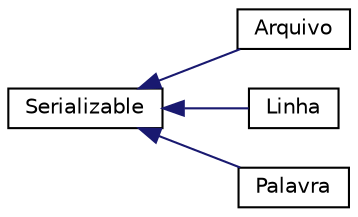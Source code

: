 digraph "Graphical Class Hierarchy"
{
  edge [fontname="Helvetica",fontsize="10",labelfontname="Helvetica",labelfontsize="10"];
  node [fontname="Helvetica",fontsize="10",shape=record];
  rankdir="LR";
  Node1 [label="Serializable",height=0.2,width=0.4,color="black", fillcolor="white", style="filled",URL="$class_serializable.html"];
  Node1 -> Node2 [dir="back",color="midnightblue",fontsize="10",style="solid",fontname="Helvetica"];
  Node2 [label="Arquivo",height=0.2,width=0.4,color="black", fillcolor="white", style="filled",URL="$class_arquivo.html"];
  Node1 -> Node3 [dir="back",color="midnightblue",fontsize="10",style="solid",fontname="Helvetica"];
  Node3 [label="Linha",height=0.2,width=0.4,color="black", fillcolor="white", style="filled",URL="$class_linha.html"];
  Node1 -> Node4 [dir="back",color="midnightblue",fontsize="10",style="solid",fontname="Helvetica"];
  Node4 [label="Palavra",height=0.2,width=0.4,color="black", fillcolor="white", style="filled",URL="$class_palavra.html"];
}
